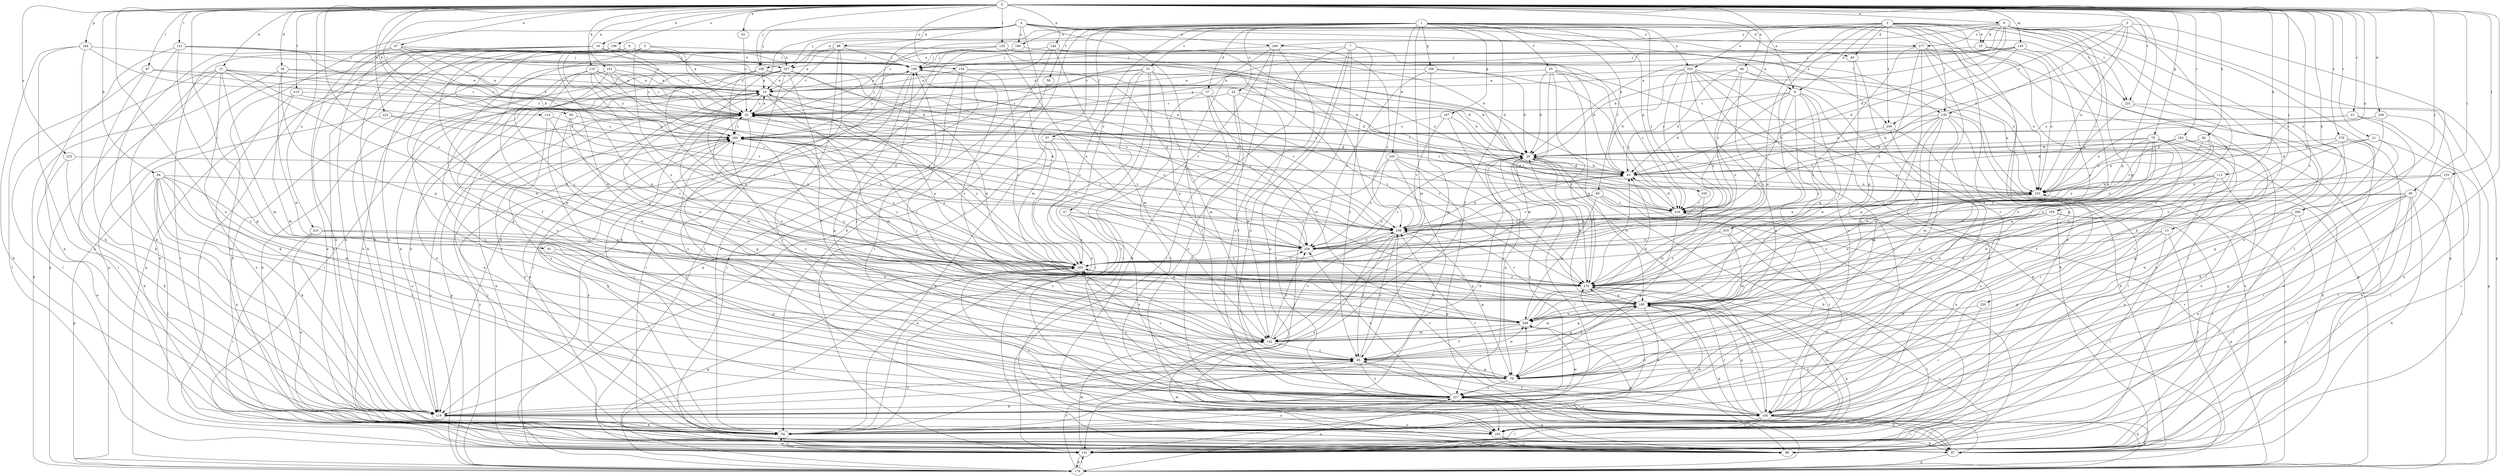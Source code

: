 strict digraph  {
0;
1;
2;
3;
4;
5;
6;
7;
8;
9;
10;
13;
15;
16;
19;
20;
21;
23;
24;
27;
31;
32;
36;
37;
40;
43;
46;
47;
52;
54;
55;
57;
58;
60;
65;
75;
76;
82;
84;
86;
87;
91;
93;
95;
97;
98;
105;
108;
109;
110;
112;
114;
119;
120;
121;
125;
130;
131;
140;
142;
144;
151;
153;
154;
160;
163;
164;
165;
167;
169;
174;
185;
193;
195;
196;
205;
215;
216;
221;
222;
223;
227;
231;
233;
238;
239;
243;
248;
250;
253;
256;
257;
258;
265;
266;
269;
276;
277;
279;
0 -> 8  [label=a];
0 -> 9  [label=a];
0 -> 13  [label=b];
0 -> 15  [label=b];
0 -> 16  [label=b];
0 -> 21  [label=c];
0 -> 23  [label=c];
0 -> 36  [label=d];
0 -> 46  [label=e];
0 -> 47  [label=e];
0 -> 52  [label=e];
0 -> 75  [label=g];
0 -> 82  [label=h];
0 -> 84  [label=h];
0 -> 91  [label=i];
0 -> 93  [label=i];
0 -> 95  [label=i];
0 -> 97  [label=i];
0 -> 105  [label=j];
0 -> 108  [label=j];
0 -> 110  [label=k];
0 -> 112  [label=k];
0 -> 114  [label=k];
0 -> 120  [label=l];
0 -> 121  [label=l];
0 -> 125  [label=l];
0 -> 140  [label=m];
0 -> 144  [label=n];
0 -> 151  [label=n];
0 -> 153  [label=n];
0 -> 154  [label=o];
0 -> 164  [label=p];
0 -> 185  [label=q];
0 -> 193  [label=r];
0 -> 195  [label=r];
0 -> 196  [label=s];
0 -> 205  [label=s];
0 -> 215  [label=t];
0 -> 221  [label=u];
0 -> 222  [label=u];
0 -> 223  [label=u];
0 -> 227  [label=u];
0 -> 231  [label=v];
0 -> 239  [label=w];
0 -> 250  [label=x];
0 -> 265  [label=y];
0 -> 276  [label=z];
1 -> 24  [label=c];
1 -> 27  [label=c];
1 -> 31  [label=c];
1 -> 37  [label=d];
1 -> 40  [label=d];
1 -> 55  [label=f];
1 -> 57  [label=f];
1 -> 58  [label=f];
1 -> 60  [label=f];
1 -> 65  [label=f];
1 -> 119  [label=k];
1 -> 142  [label=m];
1 -> 160  [label=o];
1 -> 165  [label=p];
1 -> 167  [label=p];
1 -> 169  [label=p];
1 -> 174  [label=p];
1 -> 205  [label=s];
1 -> 216  [label=t];
1 -> 231  [label=v];
1 -> 243  [label=w];
1 -> 253  [label=x];
2 -> 9  [label=a];
2 -> 19  [label=b];
2 -> 40  [label=d];
2 -> 54  [label=e];
2 -> 76  [label=g];
2 -> 130  [label=l];
2 -> 227  [label=u];
2 -> 231  [label=v];
2 -> 233  [label=v];
2 -> 238  [label=v];
2 -> 248  [label=w];
2 -> 253  [label=x];
2 -> 256  [label=x];
2 -> 265  [label=y];
2 -> 266  [label=y];
3 -> 43  [label=d];
3 -> 98  [label=i];
3 -> 119  [label=k];
3 -> 130  [label=l];
3 -> 153  [label=n];
3 -> 256  [label=x];
3 -> 277  [label=z];
4 -> 86  [label=h];
4 -> 87  [label=h];
4 -> 108  [label=j];
4 -> 130  [label=l];
4 -> 131  [label=l];
4 -> 142  [label=m];
4 -> 160  [label=o];
4 -> 256  [label=x];
4 -> 266  [label=y];
4 -> 269  [label=y];
4 -> 277  [label=z];
4 -> 279  [label=z];
5 -> 32  [label=c];
5 -> 54  [label=e];
5 -> 65  [label=f];
5 -> 76  [label=g];
5 -> 257  [label=x];
5 -> 279  [label=z];
6 -> 9  [label=a];
6 -> 10  [label=a];
6 -> 54  [label=e];
6 -> 119  [label=k];
6 -> 174  [label=p];
6 -> 185  [label=q];
6 -> 257  [label=x];
6 -> 279  [label=z];
7 -> 43  [label=d];
7 -> 65  [label=f];
7 -> 98  [label=i];
7 -> 131  [label=l];
7 -> 163  [label=o];
7 -> 227  [label=u];
7 -> 257  [label=x];
8 -> 19  [label=b];
8 -> 20  [label=b];
8 -> 32  [label=c];
8 -> 43  [label=d];
8 -> 65  [label=f];
8 -> 108  [label=j];
8 -> 131  [label=l];
8 -> 163  [label=o];
8 -> 174  [label=p];
8 -> 185  [label=q];
8 -> 216  [label=t];
8 -> 257  [label=x];
8 -> 269  [label=y];
9 -> 32  [label=c];
9 -> 43  [label=d];
9 -> 76  [label=g];
9 -> 185  [label=q];
9 -> 216  [label=t];
9 -> 248  [label=w];
9 -> 258  [label=x];
9 -> 279  [label=z];
10 -> 32  [label=c];
10 -> 142  [label=m];
10 -> 258  [label=x];
13 -> 76  [label=g];
13 -> 87  [label=h];
13 -> 131  [label=l];
13 -> 258  [label=x];
13 -> 279  [label=z];
15 -> 10  [label=a];
15 -> 32  [label=c];
15 -> 54  [label=e];
15 -> 98  [label=i];
15 -> 119  [label=k];
15 -> 131  [label=l];
15 -> 142  [label=m];
15 -> 205  [label=s];
15 -> 238  [label=v];
16 -> 32  [label=c];
16 -> 43  [label=d];
16 -> 98  [label=i];
16 -> 109  [label=j];
16 -> 119  [label=k];
16 -> 174  [label=p];
16 -> 238  [label=v];
19 -> 109  [label=j];
19 -> 153  [label=n];
19 -> 279  [label=z];
20 -> 43  [label=d];
20 -> 76  [label=g];
20 -> 131  [label=l];
20 -> 153  [label=n];
20 -> 195  [label=r];
20 -> 205  [label=s];
20 -> 227  [label=u];
20 -> 279  [label=z];
21 -> 20  [label=b];
21 -> 98  [label=i];
21 -> 119  [label=k];
21 -> 279  [label=z];
23 -> 76  [label=g];
23 -> 98  [label=i];
23 -> 153  [label=n];
23 -> 269  [label=y];
24 -> 20  [label=b];
24 -> 32  [label=c];
24 -> 65  [label=f];
24 -> 142  [label=m];
24 -> 195  [label=r];
27 -> 54  [label=e];
27 -> 142  [label=m];
27 -> 205  [label=s];
27 -> 227  [label=u];
27 -> 238  [label=v];
31 -> 10  [label=a];
31 -> 32  [label=c];
31 -> 54  [label=e];
31 -> 98  [label=i];
31 -> 142  [label=m];
31 -> 195  [label=r];
31 -> 205  [label=s];
31 -> 279  [label=z];
32 -> 10  [label=a];
32 -> 43  [label=d];
32 -> 54  [label=e];
32 -> 76  [label=g];
32 -> 87  [label=h];
32 -> 109  [label=j];
32 -> 174  [label=p];
32 -> 205  [label=s];
32 -> 248  [label=w];
32 -> 269  [label=y];
36 -> 10  [label=a];
36 -> 32  [label=c];
36 -> 174  [label=p];
36 -> 185  [label=q];
36 -> 248  [label=w];
37 -> 32  [label=c];
37 -> 65  [label=f];
37 -> 195  [label=r];
37 -> 248  [label=w];
37 -> 279  [label=z];
40 -> 195  [label=r];
40 -> 227  [label=u];
43 -> 20  [label=b];
43 -> 153  [label=n];
46 -> 10  [label=a];
46 -> 43  [label=d];
46 -> 87  [label=h];
46 -> 153  [label=n];
46 -> 205  [label=s];
46 -> 279  [label=z];
47 -> 54  [label=e];
47 -> 109  [label=j];
47 -> 119  [label=k];
47 -> 216  [label=t];
47 -> 238  [label=v];
47 -> 269  [label=y];
52 -> 32  [label=c];
54 -> 10  [label=a];
54 -> 131  [label=l];
54 -> 269  [label=y];
54 -> 279  [label=z];
55 -> 10  [label=a];
55 -> 20  [label=b];
55 -> 142  [label=m];
55 -> 174  [label=p];
55 -> 185  [label=q];
55 -> 216  [label=t];
55 -> 279  [label=z];
57 -> 20  [label=b];
57 -> 54  [label=e];
57 -> 131  [label=l];
57 -> 163  [label=o];
58 -> 54  [label=e];
60 -> 98  [label=i];
60 -> 195  [label=r];
60 -> 216  [label=t];
60 -> 238  [label=v];
60 -> 248  [label=w];
60 -> 258  [label=x];
65 -> 76  [label=g];
65 -> 98  [label=i];
65 -> 109  [label=j];
65 -> 185  [label=q];
65 -> 227  [label=u];
65 -> 238  [label=v];
65 -> 248  [label=w];
65 -> 269  [label=y];
75 -> 20  [label=b];
75 -> 43  [label=d];
75 -> 65  [label=f];
75 -> 87  [label=h];
75 -> 153  [label=n];
75 -> 185  [label=q];
75 -> 195  [label=r];
75 -> 205  [label=s];
75 -> 258  [label=x];
76 -> 10  [label=a];
76 -> 109  [label=j];
76 -> 205  [label=s];
76 -> 227  [label=u];
76 -> 248  [label=w];
82 -> 20  [label=b];
82 -> 87  [label=h];
82 -> 153  [label=n];
82 -> 258  [label=x];
82 -> 279  [label=z];
84 -> 119  [label=k];
84 -> 131  [label=l];
84 -> 142  [label=m];
84 -> 153  [label=n];
84 -> 163  [label=o];
84 -> 174  [label=p];
84 -> 195  [label=r];
84 -> 205  [label=s];
84 -> 227  [label=u];
86 -> 10  [label=a];
86 -> 32  [label=c];
86 -> 109  [label=j];
86 -> 163  [label=o];
86 -> 195  [label=r];
86 -> 216  [label=t];
86 -> 227  [label=u];
87 -> 174  [label=p];
87 -> 185  [label=q];
87 -> 269  [label=y];
87 -> 279  [label=z];
91 -> 76  [label=g];
91 -> 205  [label=s];
93 -> 248  [label=w];
93 -> 258  [label=x];
93 -> 269  [label=y];
93 -> 279  [label=z];
95 -> 54  [label=e];
95 -> 76  [label=g];
95 -> 87  [label=h];
95 -> 98  [label=i];
95 -> 131  [label=l];
95 -> 195  [label=r];
95 -> 216  [label=t];
95 -> 238  [label=v];
97 -> 10  [label=a];
97 -> 20  [label=b];
97 -> 119  [label=k];
97 -> 131  [label=l];
98 -> 10  [label=a];
98 -> 142  [label=m];
98 -> 227  [label=u];
105 -> 131  [label=l];
105 -> 174  [label=p];
105 -> 185  [label=q];
105 -> 205  [label=s];
105 -> 238  [label=v];
105 -> 279  [label=z];
108 -> 10  [label=a];
108 -> 20  [label=b];
108 -> 87  [label=h];
108 -> 119  [label=k];
108 -> 238  [label=v];
108 -> 279  [label=z];
109 -> 10  [label=a];
109 -> 20  [label=b];
109 -> 76  [label=g];
109 -> 131  [label=l];
109 -> 269  [label=y];
110 -> 10  [label=a];
110 -> 20  [label=b];
110 -> 32  [label=c];
110 -> 119  [label=k];
110 -> 238  [label=v];
110 -> 269  [label=y];
110 -> 279  [label=z];
112 -> 98  [label=i];
112 -> 153  [label=n];
112 -> 163  [label=o];
112 -> 205  [label=s];
112 -> 227  [label=u];
112 -> 248  [label=w];
114 -> 205  [label=s];
114 -> 227  [label=u];
114 -> 269  [label=y];
119 -> 20  [label=b];
119 -> 54  [label=e];
119 -> 65  [label=f];
119 -> 163  [label=o];
119 -> 248  [label=w];
120 -> 20  [label=b];
120 -> 87  [label=h];
120 -> 109  [label=j];
120 -> 153  [label=n];
120 -> 258  [label=x];
121 -> 10  [label=a];
121 -> 43  [label=d];
121 -> 54  [label=e];
121 -> 76  [label=g];
121 -> 109  [label=j];
121 -> 119  [label=k];
125 -> 98  [label=i];
125 -> 153  [label=n];
125 -> 195  [label=r];
125 -> 258  [label=x];
130 -> 20  [label=b];
130 -> 76  [label=g];
130 -> 87  [label=h];
130 -> 131  [label=l];
130 -> 142  [label=m];
130 -> 185  [label=q];
130 -> 216  [label=t];
130 -> 248  [label=w];
130 -> 269  [label=y];
131 -> 20  [label=b];
131 -> 54  [label=e];
131 -> 142  [label=m];
131 -> 174  [label=p];
131 -> 185  [label=q];
131 -> 216  [label=t];
140 -> 20  [label=b];
140 -> 43  [label=d];
140 -> 109  [label=j];
140 -> 185  [label=q];
140 -> 195  [label=r];
140 -> 269  [label=y];
142 -> 65  [label=f];
142 -> 109  [label=j];
142 -> 185  [label=q];
142 -> 238  [label=v];
142 -> 258  [label=x];
144 -> 109  [label=j];
144 -> 119  [label=k];
144 -> 142  [label=m];
144 -> 153  [label=n];
144 -> 174  [label=p];
144 -> 238  [label=v];
151 -> 10  [label=a];
151 -> 32  [label=c];
151 -> 43  [label=d];
151 -> 195  [label=r];
151 -> 227  [label=u];
151 -> 248  [label=w];
151 -> 258  [label=x];
153 -> 32  [label=c];
153 -> 216  [label=t];
154 -> 10  [label=a];
154 -> 98  [label=i];
154 -> 185  [label=q];
154 -> 195  [label=r];
154 -> 205  [label=s];
160 -> 54  [label=e];
160 -> 109  [label=j];
160 -> 119  [label=k];
160 -> 216  [label=t];
163 -> 32  [label=c];
163 -> 87  [label=h];
163 -> 98  [label=i];
163 -> 205  [label=s];
164 -> 20  [label=b];
164 -> 87  [label=h];
164 -> 109  [label=j];
164 -> 119  [label=k];
164 -> 163  [label=o];
165 -> 216  [label=t];
165 -> 248  [label=w];
167 -> 216  [label=t];
167 -> 227  [label=u];
167 -> 238  [label=v];
167 -> 269  [label=y];
169 -> 10  [label=a];
169 -> 20  [label=b];
169 -> 142  [label=m];
169 -> 216  [label=t];
169 -> 258  [label=x];
174 -> 32  [label=c];
174 -> 65  [label=f];
174 -> 131  [label=l];
174 -> 205  [label=s];
174 -> 227  [label=u];
174 -> 269  [label=y];
185 -> 20  [label=b];
185 -> 32  [label=c];
185 -> 54  [label=e];
185 -> 65  [label=f];
185 -> 98  [label=i];
185 -> 119  [label=k];
185 -> 142  [label=m];
185 -> 153  [label=n];
185 -> 163  [label=o];
185 -> 195  [label=r];
185 -> 238  [label=v];
185 -> 248  [label=w];
185 -> 269  [label=y];
193 -> 20  [label=b];
193 -> 43  [label=d];
193 -> 54  [label=e];
193 -> 76  [label=g];
193 -> 216  [label=t];
195 -> 65  [label=f];
195 -> 87  [label=h];
195 -> 98  [label=i];
195 -> 131  [label=l];
195 -> 153  [label=n];
195 -> 163  [label=o];
195 -> 174  [label=p];
195 -> 185  [label=q];
195 -> 238  [label=v];
195 -> 269  [label=y];
195 -> 279  [label=z];
196 -> 109  [label=j];
196 -> 119  [label=k];
196 -> 131  [label=l];
196 -> 174  [label=p];
196 -> 185  [label=q];
196 -> 216  [label=t];
196 -> 248  [label=w];
196 -> 269  [label=y];
205 -> 32  [label=c];
205 -> 43  [label=d];
205 -> 174  [label=p];
205 -> 185  [label=q];
205 -> 258  [label=x];
205 -> 269  [label=y];
205 -> 279  [label=z];
215 -> 32  [label=c];
215 -> 142  [label=m];
215 -> 163  [label=o];
215 -> 216  [label=t];
216 -> 43  [label=d];
216 -> 76  [label=g];
216 -> 174  [label=p];
216 -> 238  [label=v];
221 -> 54  [label=e];
221 -> 98  [label=i];
221 -> 248  [label=w];
221 -> 258  [label=x];
222 -> 87  [label=h];
222 -> 258  [label=x];
222 -> 269  [label=y];
223 -> 43  [label=d];
223 -> 54  [label=e];
223 -> 119  [label=k];
227 -> 54  [label=e];
227 -> 87  [label=h];
227 -> 119  [label=k];
227 -> 195  [label=r];
227 -> 205  [label=s];
227 -> 258  [label=x];
231 -> 131  [label=l];
231 -> 153  [label=n];
231 -> 174  [label=p];
233 -> 54  [label=e];
233 -> 142  [label=m];
233 -> 258  [label=x];
233 -> 279  [label=z];
238 -> 43  [label=d];
238 -> 54  [label=e];
238 -> 65  [label=f];
238 -> 76  [label=g];
238 -> 153  [label=n];
238 -> 195  [label=r];
238 -> 258  [label=x];
239 -> 163  [label=o];
239 -> 269  [label=y];
239 -> 279  [label=z];
243 -> 43  [label=d];
243 -> 54  [label=e];
243 -> 131  [label=l];
243 -> 174  [label=p];
243 -> 258  [label=x];
243 -> 279  [label=z];
248 -> 10  [label=a];
248 -> 32  [label=c];
248 -> 43  [label=d];
248 -> 65  [label=f];
248 -> 87  [label=h];
248 -> 142  [label=m];
250 -> 195  [label=r];
250 -> 248  [label=w];
253 -> 10  [label=a];
253 -> 43  [label=d];
253 -> 54  [label=e];
253 -> 76  [label=g];
253 -> 174  [label=p];
253 -> 195  [label=r];
253 -> 227  [label=u];
253 -> 238  [label=v];
253 -> 258  [label=x];
256 -> 20  [label=b];
256 -> 87  [label=h];
256 -> 227  [label=u];
257 -> 10  [label=a];
257 -> 54  [label=e];
257 -> 65  [label=f];
257 -> 98  [label=i];
257 -> 119  [label=k];
257 -> 131  [label=l];
257 -> 185  [label=q];
257 -> 205  [label=s];
257 -> 238  [label=v];
257 -> 258  [label=x];
258 -> 32  [label=c];
258 -> 205  [label=s];
258 -> 269  [label=y];
265 -> 98  [label=i];
265 -> 131  [label=l];
265 -> 238  [label=v];
265 -> 248  [label=w];
266 -> 87  [label=h];
266 -> 98  [label=i];
266 -> 109  [label=j];
266 -> 163  [label=o];
266 -> 227  [label=u];
266 -> 238  [label=v];
269 -> 20  [label=b];
269 -> 76  [label=g];
269 -> 131  [label=l];
269 -> 205  [label=s];
269 -> 238  [label=v];
276 -> 20  [label=b];
276 -> 43  [label=d];
276 -> 131  [label=l];
276 -> 163  [label=o];
276 -> 227  [label=u];
277 -> 76  [label=g];
277 -> 98  [label=i];
277 -> 109  [label=j];
277 -> 153  [label=n];
277 -> 163  [label=o];
277 -> 185  [label=q];
277 -> 195  [label=r];
277 -> 279  [label=z];
279 -> 10  [label=a];
279 -> 20  [label=b];
279 -> 43  [label=d];
279 -> 131  [label=l];
279 -> 163  [label=o];
279 -> 185  [label=q];
279 -> 205  [label=s];
279 -> 269  [label=y];
}

